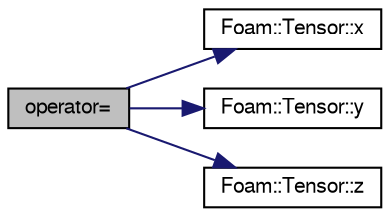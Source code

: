digraph "operator="
{
  bgcolor="transparent";
  edge [fontname="FreeSans",fontsize="10",labelfontname="FreeSans",labelfontsize="10"];
  node [fontname="FreeSans",fontsize="10",shape=record];
  rankdir="LR";
  Node383 [label="operator=",height=0.2,width=0.4,color="black", fillcolor="grey75", style="filled", fontcolor="black"];
  Node383 -> Node384 [color="midnightblue",fontsize="10",style="solid",fontname="FreeSans"];
  Node384 [label="Foam::Tensor::x",height=0.2,width=0.4,color="black",URL="$a27634.html#a340feff608e11230a757878b51e1dff0"];
  Node383 -> Node385 [color="midnightblue",fontsize="10",style="solid",fontname="FreeSans"];
  Node385 [label="Foam::Tensor::y",height=0.2,width=0.4,color="black",URL="$a27634.html#ad220bbf93cc1588aecda4c261b0ead23"];
  Node383 -> Node386 [color="midnightblue",fontsize="10",style="solid",fontname="FreeSans"];
  Node386 [label="Foam::Tensor::z",height=0.2,width=0.4,color="black",URL="$a27634.html#a198114b7dd1ad3bb31cbe75529dc3050"];
}
